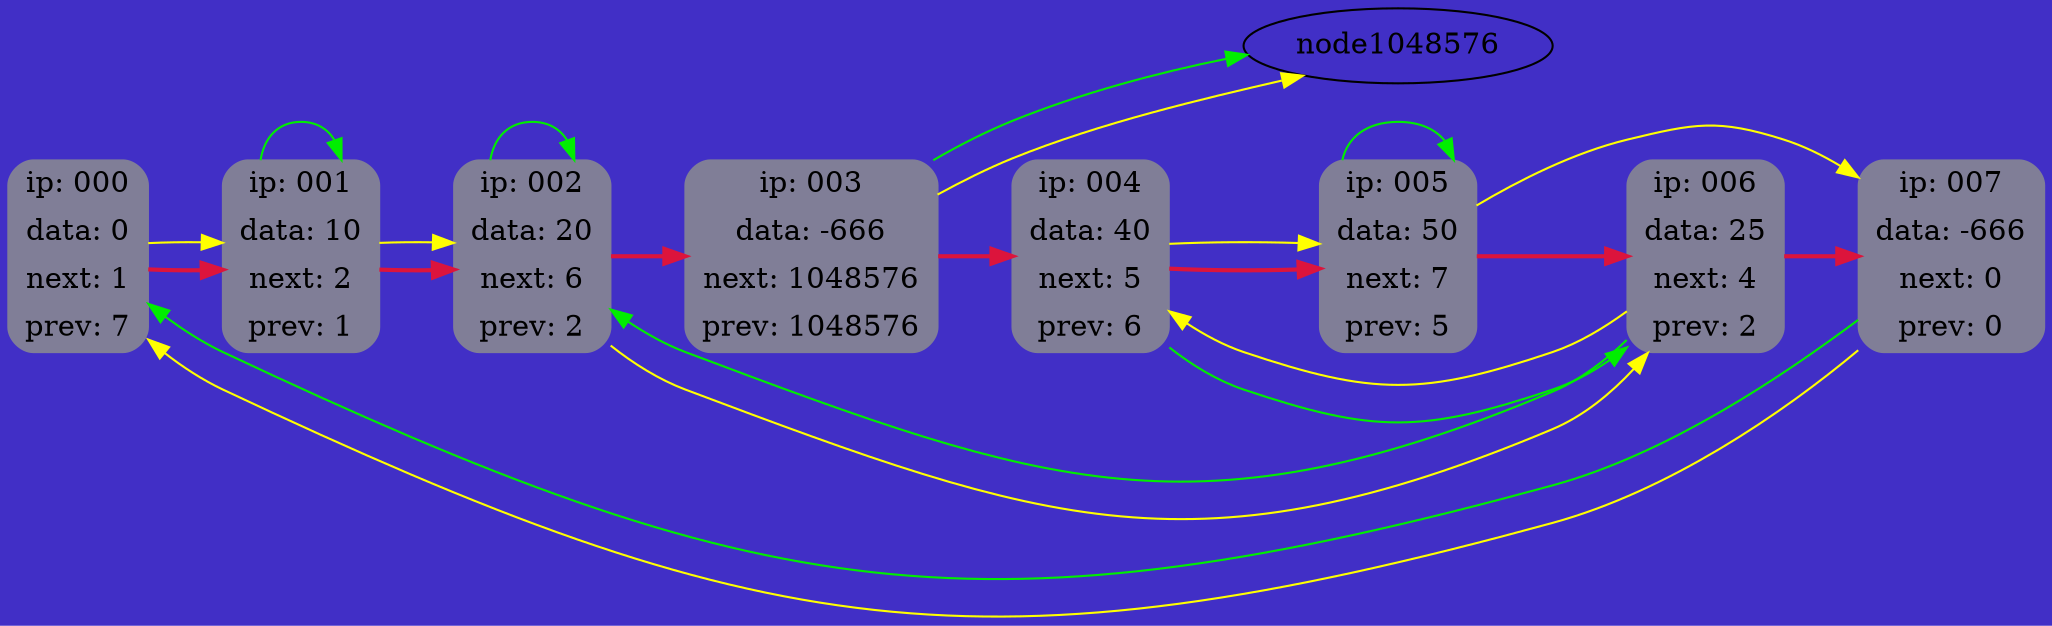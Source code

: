 digraph List 
{
	rankdir = LR;
	bgcolor = "#412FC6"

	node000 [shape = "Mrecord"; style = "filled"; color = "#807E97"; label = "{ ip: 000} | {data: 0} | {next: 1} | {prev: 7} " ];
	node001 [shape = "Mrecord"; style = "filled"; color = "#807E97"; label = "{ ip: 001} | {data: 10} | {next: 2} | {prev: 1} " ];
	node002 [shape = "Mrecord"; style = "filled"; color = "#807E97"; label = "{ ip: 002} | {data: 20} | {next: 6} | {prev: 2} " ];
	node003 [shape = "Mrecord"; style = "filled"; color = "#807E97"; label = "{ ip: 003} | {data: -666} | {next: 1048576} | {prev: 1048576} " ];
	node004 [shape = "Mrecord"; style = "filled"; color = "#807E97"; label = "{ ip: 004} | {data: 40} | {next: 5} | {prev: 6} " ];
	node005 [shape = "Mrecord"; style = "filled"; color = "#807E97"; label = "{ ip: 005} | {data: 50} | {next: 7} | {prev: 5} " ];
	node006 [shape = "Mrecord"; style = "filled"; color = "#807E97"; label = "{ ip: 006} | {data: 25} | {next: 4} | {prev: 2} " ];
	node007 [shape = "Mrecord"; style = "filled"; color = "#807E97"; label = "{ ip: 007} | {data: -666} | {next: 0} | {prev: 0} " ];

	node000 -> node001 [style = bold; weight = 10000; color = crimson; ];
	node001 -> node002 [style = bold; weight = 10000; color = crimson; ];
	node002 -> node003 [style = bold; weight = 10000; color = crimson; ];
	node003 -> node004 [style = bold; weight = 10000; color = crimson; ];
	node004 -> node005 [style = bold; weight = 10000; color = crimson; ];
	node005 -> node006 [style = bold; weight = 10000; color = crimson; ];
	node006 -> node007 [style = bold; weight = 10000; color = crimson; ];

	node000 -> node001 [weight = 0; color  = yellow1; ];
	node001 -> node002 [weight = 0; color  = yellow1; ];
	node002 -> node006 [weight = 0; color  = yellow1; ];
	node003 -> node1048576 [weight = 0; color  = yellow1; ];
	node004 -> node005 [weight = 0; color  = yellow1; ];
	node005 -> node007 [weight = 0; color  = yellow1; ];
	node006 -> node004 [weight = 0; color  = yellow1; ];
	node007 -> node000 [weight = 0; color  = yellow1; ];

	node007 -> node000 [weight = 0; color  = green2; ];
	node006 -> node002 [weight = 0; color  = green2; ];
	node005 -> node005 [weight = 0; color  = green2; ];
	node004 -> node006 [weight = 0; color  = green2; ];
	node003 -> node1048576 [weight = 0; color  = green2; ];
	node002 -> node002 [weight = 0; color  = green2; ];
	node001 -> node001 [weight = 0; color  = green2; ];

}
